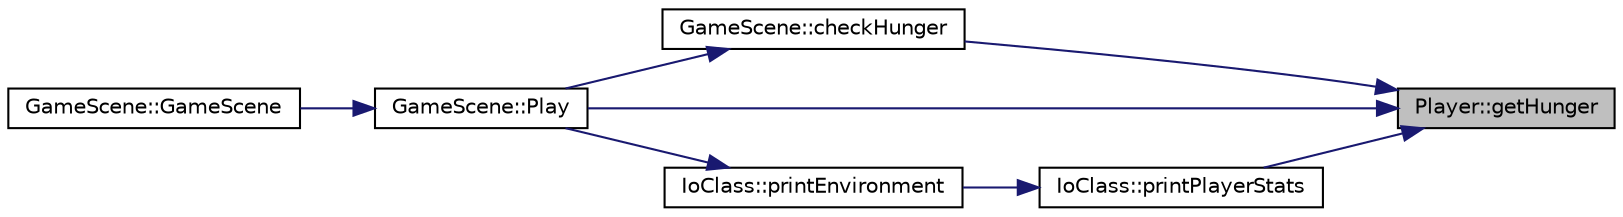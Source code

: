 digraph "Player::getHunger"
{
 // LATEX_PDF_SIZE
  edge [fontname="Helvetica",fontsize="10",labelfontname="Helvetica",labelfontsize="10"];
  node [fontname="Helvetica",fontsize="10",shape=record];
  rankdir="RL";
  Node1 [label="Player::getHunger",height=0.2,width=0.4,color="black", fillcolor="grey75", style="filled", fontcolor="black",tooltip=" "];
  Node1 -> Node2 [dir="back",color="midnightblue",fontsize="10",style="solid",fontname="Helvetica"];
  Node2 [label="GameScene::checkHunger",height=0.2,width=0.4,color="black", fillcolor="white", style="filled",URL="$class_game_scene.html#ad667eaf6624e1dfbf8220160ccf93d57",tooltip=" "];
  Node2 -> Node3 [dir="back",color="midnightblue",fontsize="10",style="solid",fontname="Helvetica"];
  Node3 [label="GameScene::Play",height=0.2,width=0.4,color="black", fillcolor="white", style="filled",URL="$class_game_scene.html#aa686e382acd281b9880377323fb283ac",tooltip=" "];
  Node3 -> Node4 [dir="back",color="midnightblue",fontsize="10",style="solid",fontname="Helvetica"];
  Node4 [label="GameScene::GameScene",height=0.2,width=0.4,color="black", fillcolor="white", style="filled",URL="$class_game_scene.html#ac53cc300c8896048c0e21c67e49681b9",tooltip=" "];
  Node1 -> Node3 [dir="back",color="midnightblue",fontsize="10",style="solid",fontname="Helvetica"];
  Node1 -> Node5 [dir="back",color="midnightblue",fontsize="10",style="solid",fontname="Helvetica"];
  Node5 [label="IoClass::printPlayerStats",height=0.2,width=0.4,color="black", fillcolor="white", style="filled",URL="$class_io_class.html#a24a6d28531a99d823cce209ff6076455",tooltip=" "];
  Node5 -> Node6 [dir="back",color="midnightblue",fontsize="10",style="solid",fontname="Helvetica"];
  Node6 [label="IoClass::printEnvironment",height=0.2,width=0.4,color="black", fillcolor="white", style="filled",URL="$class_io_class.html#ab2cec9e3f5a339f0a52657899dcd40b7",tooltip=" "];
  Node6 -> Node3 [dir="back",color="midnightblue",fontsize="10",style="solid",fontname="Helvetica"];
}
